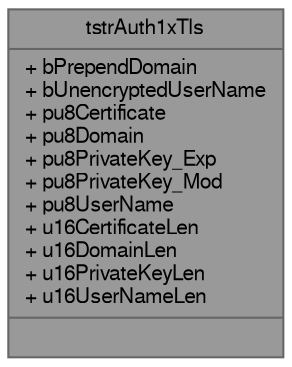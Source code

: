 digraph "tstrAuth1xTls"
{
 // LATEX_PDF_SIZE
  bgcolor="transparent";
  edge [fontname=FreeSans,fontsize=10,labelfontname=FreeSans,labelfontsize=10];
  node [fontname=FreeSans,fontsize=10,shape=box,height=0.2,width=0.4];
  Node1 [shape=record,label="{tstrAuth1xTls\n|+ bPrependDomain\l+ bUnencryptedUserName\l+ pu8Certificate\l+ pu8Domain\l+ pu8PrivateKey_Exp\l+ pu8PrivateKey_Mod\l+ pu8UserName\l+ u16CertificateLen\l+ u16DomainLen\l+ u16PrivateKeyLen\l+ u16UserNameLen\l|}",height=0.2,width=0.4,color="gray40", fillcolor="grey60", style="filled", fontcolor="black",tooltip=" "];
}
